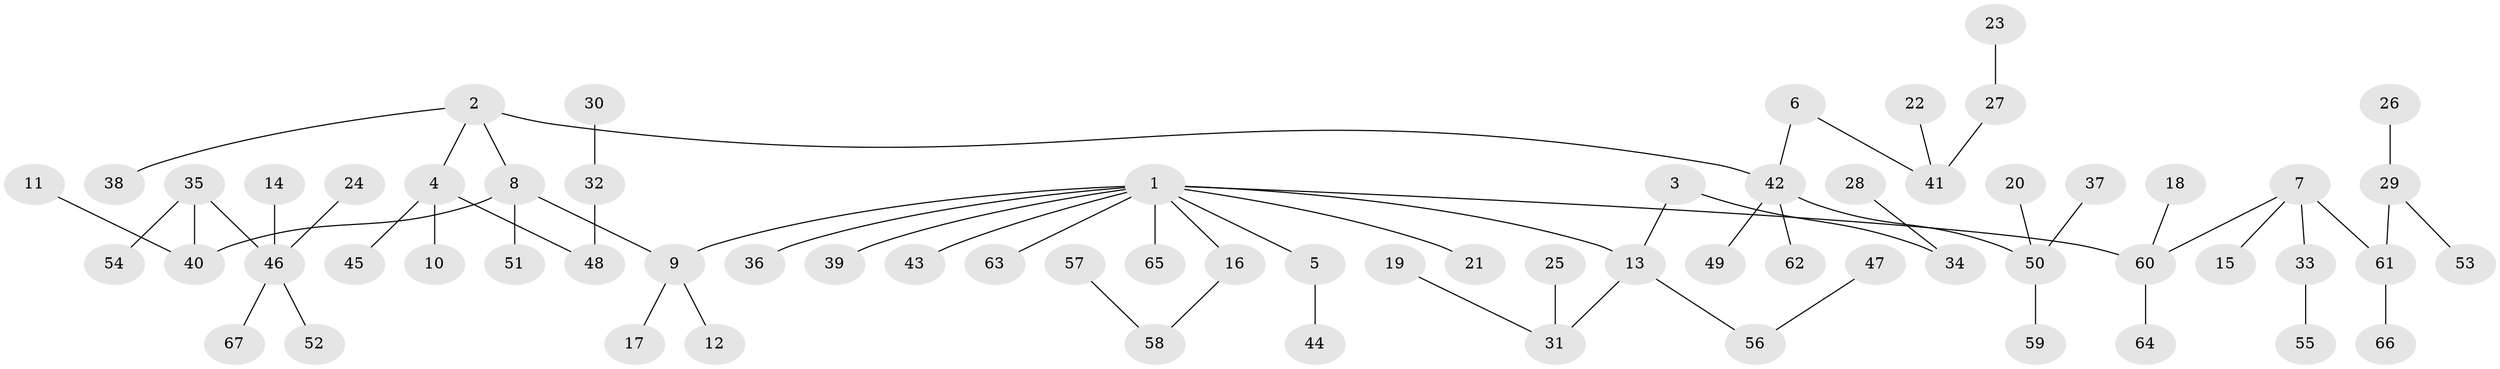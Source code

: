 // original degree distribution, {5: 0.05223880597014925, 8: 0.007462686567164179, 3: 0.1417910447761194, 2: 0.22388059701492538, 4: 0.04477611940298507, 7: 0.007462686567164179, 1: 0.5149253731343284, 6: 0.007462686567164179}
// Generated by graph-tools (version 1.1) at 2025/26/03/09/25 03:26:26]
// undirected, 67 vertices, 66 edges
graph export_dot {
graph [start="1"]
  node [color=gray90,style=filled];
  1;
  2;
  3;
  4;
  5;
  6;
  7;
  8;
  9;
  10;
  11;
  12;
  13;
  14;
  15;
  16;
  17;
  18;
  19;
  20;
  21;
  22;
  23;
  24;
  25;
  26;
  27;
  28;
  29;
  30;
  31;
  32;
  33;
  34;
  35;
  36;
  37;
  38;
  39;
  40;
  41;
  42;
  43;
  44;
  45;
  46;
  47;
  48;
  49;
  50;
  51;
  52;
  53;
  54;
  55;
  56;
  57;
  58;
  59;
  60;
  61;
  62;
  63;
  64;
  65;
  66;
  67;
  1 -- 5 [weight=1.0];
  1 -- 9 [weight=1.0];
  1 -- 13 [weight=1.0];
  1 -- 16 [weight=1.0];
  1 -- 21 [weight=1.0];
  1 -- 36 [weight=1.0];
  1 -- 39 [weight=1.0];
  1 -- 43 [weight=1.0];
  1 -- 60 [weight=1.0];
  1 -- 63 [weight=1.0];
  1 -- 65 [weight=1.0];
  2 -- 4 [weight=1.0];
  2 -- 8 [weight=1.0];
  2 -- 38 [weight=1.0];
  2 -- 42 [weight=1.0];
  3 -- 13 [weight=1.0];
  3 -- 34 [weight=1.0];
  4 -- 10 [weight=1.0];
  4 -- 45 [weight=1.0];
  4 -- 48 [weight=1.0];
  5 -- 44 [weight=1.0];
  6 -- 41 [weight=1.0];
  6 -- 42 [weight=1.0];
  7 -- 15 [weight=1.0];
  7 -- 33 [weight=1.0];
  7 -- 60 [weight=1.0];
  7 -- 61 [weight=1.0];
  8 -- 9 [weight=1.0];
  8 -- 40 [weight=1.0];
  8 -- 51 [weight=1.0];
  9 -- 12 [weight=1.0];
  9 -- 17 [weight=1.0];
  11 -- 40 [weight=1.0];
  13 -- 31 [weight=1.0];
  13 -- 56 [weight=1.0];
  14 -- 46 [weight=1.0];
  16 -- 58 [weight=1.0];
  18 -- 60 [weight=1.0];
  19 -- 31 [weight=1.0];
  20 -- 50 [weight=1.0];
  22 -- 41 [weight=1.0];
  23 -- 27 [weight=1.0];
  24 -- 46 [weight=1.0];
  25 -- 31 [weight=1.0];
  26 -- 29 [weight=1.0];
  27 -- 41 [weight=1.0];
  28 -- 34 [weight=1.0];
  29 -- 53 [weight=1.0];
  29 -- 61 [weight=1.0];
  30 -- 32 [weight=1.0];
  32 -- 48 [weight=1.0];
  33 -- 55 [weight=1.0];
  35 -- 40 [weight=1.0];
  35 -- 46 [weight=1.0];
  35 -- 54 [weight=1.0];
  37 -- 50 [weight=1.0];
  42 -- 49 [weight=1.0];
  42 -- 50 [weight=1.0];
  42 -- 62 [weight=1.0];
  46 -- 52 [weight=1.0];
  46 -- 67 [weight=1.0];
  47 -- 56 [weight=1.0];
  50 -- 59 [weight=1.0];
  57 -- 58 [weight=1.0];
  60 -- 64 [weight=1.0];
  61 -- 66 [weight=1.0];
}
